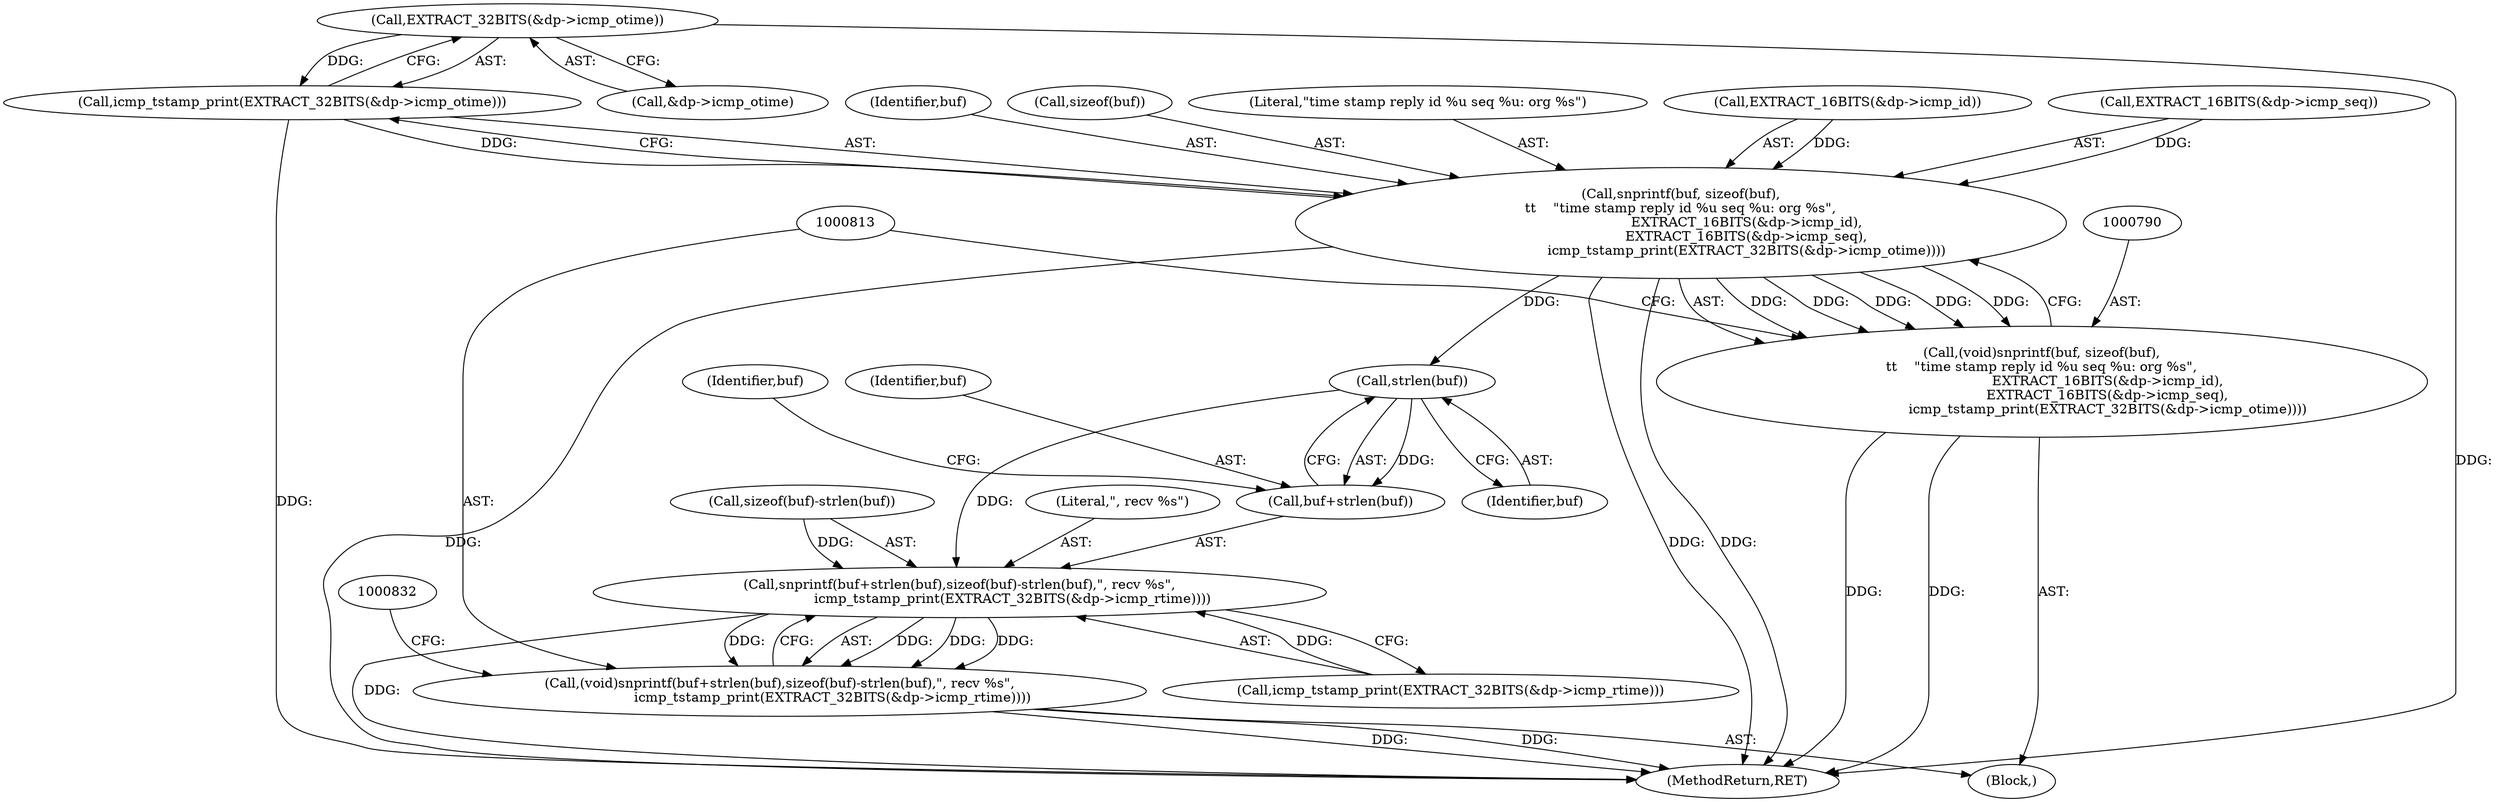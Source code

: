 digraph "0_tcpdump_8509ef02eceb2bbb479cea10fe4a7ec6395f1a8b@pointer" {
"1000807" [label="(Call,EXTRACT_32BITS(&dp->icmp_otime))"];
"1000806" [label="(Call,icmp_tstamp_print(EXTRACT_32BITS(&dp->icmp_otime)))"];
"1000791" [label="(Call,snprintf(buf, sizeof(buf),\n\t\t    \"time stamp reply id %u seq %u: org %s\",\n                               EXTRACT_16BITS(&dp->icmp_id),\n                               EXTRACT_16BITS(&dp->icmp_seq),\n                               icmp_tstamp_print(EXTRACT_32BITS(&dp->icmp_otime))))"];
"1000789" [label="(Call,(void)snprintf(buf, sizeof(buf),\n\t\t    \"time stamp reply id %u seq %u: org %s\",\n                               EXTRACT_16BITS(&dp->icmp_id),\n                               EXTRACT_16BITS(&dp->icmp_seq),\n                               icmp_tstamp_print(EXTRACT_32BITS(&dp->icmp_otime))))"];
"1000817" [label="(Call,strlen(buf))"];
"1000814" [label="(Call,snprintf(buf+strlen(buf),sizeof(buf)-strlen(buf),\", recv %s\",\n                         icmp_tstamp_print(EXTRACT_32BITS(&dp->icmp_rtime))))"];
"1000812" [label="(Call,(void)snprintf(buf+strlen(buf),sizeof(buf)-strlen(buf),\", recv %s\",\n                         icmp_tstamp_print(EXTRACT_32BITS(&dp->icmp_rtime))))"];
"1000815" [label="(Call,buf+strlen(buf))"];
"1000819" [label="(Call,sizeof(buf)-strlen(buf))"];
"1000812" [label="(Call,(void)snprintf(buf+strlen(buf),sizeof(buf)-strlen(buf),\", recv %s\",\n                         icmp_tstamp_print(EXTRACT_32BITS(&dp->icmp_rtime))))"];
"1000801" [label="(Call,EXTRACT_16BITS(&dp->icmp_seq))"];
"1000824" [label="(Literal,\", recv %s\")"];
"1000825" [label="(Call,icmp_tstamp_print(EXTRACT_32BITS(&dp->icmp_rtime)))"];
"1000808" [label="(Call,&dp->icmp_otime)"];
"1000814" [label="(Call,snprintf(buf+strlen(buf),sizeof(buf)-strlen(buf),\", recv %s\",\n                         icmp_tstamp_print(EXTRACT_32BITS(&dp->icmp_rtime))))"];
"1000807" [label="(Call,EXTRACT_32BITS(&dp->icmp_otime))"];
"1001265" [label="(MethodReturn,RET)"];
"1000791" [label="(Call,snprintf(buf, sizeof(buf),\n\t\t    \"time stamp reply id %u seq %u: org %s\",\n                               EXTRACT_16BITS(&dp->icmp_id),\n                               EXTRACT_16BITS(&dp->icmp_seq),\n                               icmp_tstamp_print(EXTRACT_32BITS(&dp->icmp_otime))))"];
"1000806" [label="(Call,icmp_tstamp_print(EXTRACT_32BITS(&dp->icmp_otime)))"];
"1000792" [label="(Identifier,buf)"];
"1000162" [label="(Block,)"];
"1000818" [label="(Identifier,buf)"];
"1000793" [label="(Call,sizeof(buf))"];
"1000789" [label="(Call,(void)snprintf(buf, sizeof(buf),\n\t\t    \"time stamp reply id %u seq %u: org %s\",\n                               EXTRACT_16BITS(&dp->icmp_id),\n                               EXTRACT_16BITS(&dp->icmp_seq),\n                               icmp_tstamp_print(EXTRACT_32BITS(&dp->icmp_otime))))"];
"1000815" [label="(Call,buf+strlen(buf))"];
"1000816" [label="(Identifier,buf)"];
"1000795" [label="(Literal,\"time stamp reply id %u seq %u: org %s\")"];
"1000821" [label="(Identifier,buf)"];
"1000817" [label="(Call,strlen(buf))"];
"1000796" [label="(Call,EXTRACT_16BITS(&dp->icmp_id))"];
"1000807" -> "1000806"  [label="AST: "];
"1000807" -> "1000808"  [label="CFG: "];
"1000808" -> "1000807"  [label="AST: "];
"1000806" -> "1000807"  [label="CFG: "];
"1000807" -> "1001265"  [label="DDG: "];
"1000807" -> "1000806"  [label="DDG: "];
"1000806" -> "1000791"  [label="AST: "];
"1000791" -> "1000806"  [label="CFG: "];
"1000806" -> "1001265"  [label="DDG: "];
"1000806" -> "1000791"  [label="DDG: "];
"1000791" -> "1000789"  [label="AST: "];
"1000792" -> "1000791"  [label="AST: "];
"1000793" -> "1000791"  [label="AST: "];
"1000795" -> "1000791"  [label="AST: "];
"1000796" -> "1000791"  [label="AST: "];
"1000801" -> "1000791"  [label="AST: "];
"1000789" -> "1000791"  [label="CFG: "];
"1000791" -> "1001265"  [label="DDG: "];
"1000791" -> "1001265"  [label="DDG: "];
"1000791" -> "1001265"  [label="DDG: "];
"1000791" -> "1000789"  [label="DDG: "];
"1000791" -> "1000789"  [label="DDG: "];
"1000791" -> "1000789"  [label="DDG: "];
"1000791" -> "1000789"  [label="DDG: "];
"1000791" -> "1000789"  [label="DDG: "];
"1000796" -> "1000791"  [label="DDG: "];
"1000801" -> "1000791"  [label="DDG: "];
"1000791" -> "1000817"  [label="DDG: "];
"1000789" -> "1000162"  [label="AST: "];
"1000790" -> "1000789"  [label="AST: "];
"1000813" -> "1000789"  [label="CFG: "];
"1000789" -> "1001265"  [label="DDG: "];
"1000789" -> "1001265"  [label="DDG: "];
"1000817" -> "1000815"  [label="AST: "];
"1000817" -> "1000818"  [label="CFG: "];
"1000818" -> "1000817"  [label="AST: "];
"1000815" -> "1000817"  [label="CFG: "];
"1000817" -> "1000814"  [label="DDG: "];
"1000817" -> "1000815"  [label="DDG: "];
"1000814" -> "1000812"  [label="AST: "];
"1000814" -> "1000825"  [label="CFG: "];
"1000815" -> "1000814"  [label="AST: "];
"1000819" -> "1000814"  [label="AST: "];
"1000824" -> "1000814"  [label="AST: "];
"1000825" -> "1000814"  [label="AST: "];
"1000812" -> "1000814"  [label="CFG: "];
"1000814" -> "1001265"  [label="DDG: "];
"1000814" -> "1000812"  [label="DDG: "];
"1000814" -> "1000812"  [label="DDG: "];
"1000814" -> "1000812"  [label="DDG: "];
"1000814" -> "1000812"  [label="DDG: "];
"1000819" -> "1000814"  [label="DDG: "];
"1000825" -> "1000814"  [label="DDG: "];
"1000812" -> "1000162"  [label="AST: "];
"1000813" -> "1000812"  [label="AST: "];
"1000832" -> "1000812"  [label="CFG: "];
"1000812" -> "1001265"  [label="DDG: "];
"1000812" -> "1001265"  [label="DDG: "];
"1000816" -> "1000815"  [label="AST: "];
"1000821" -> "1000815"  [label="CFG: "];
}
